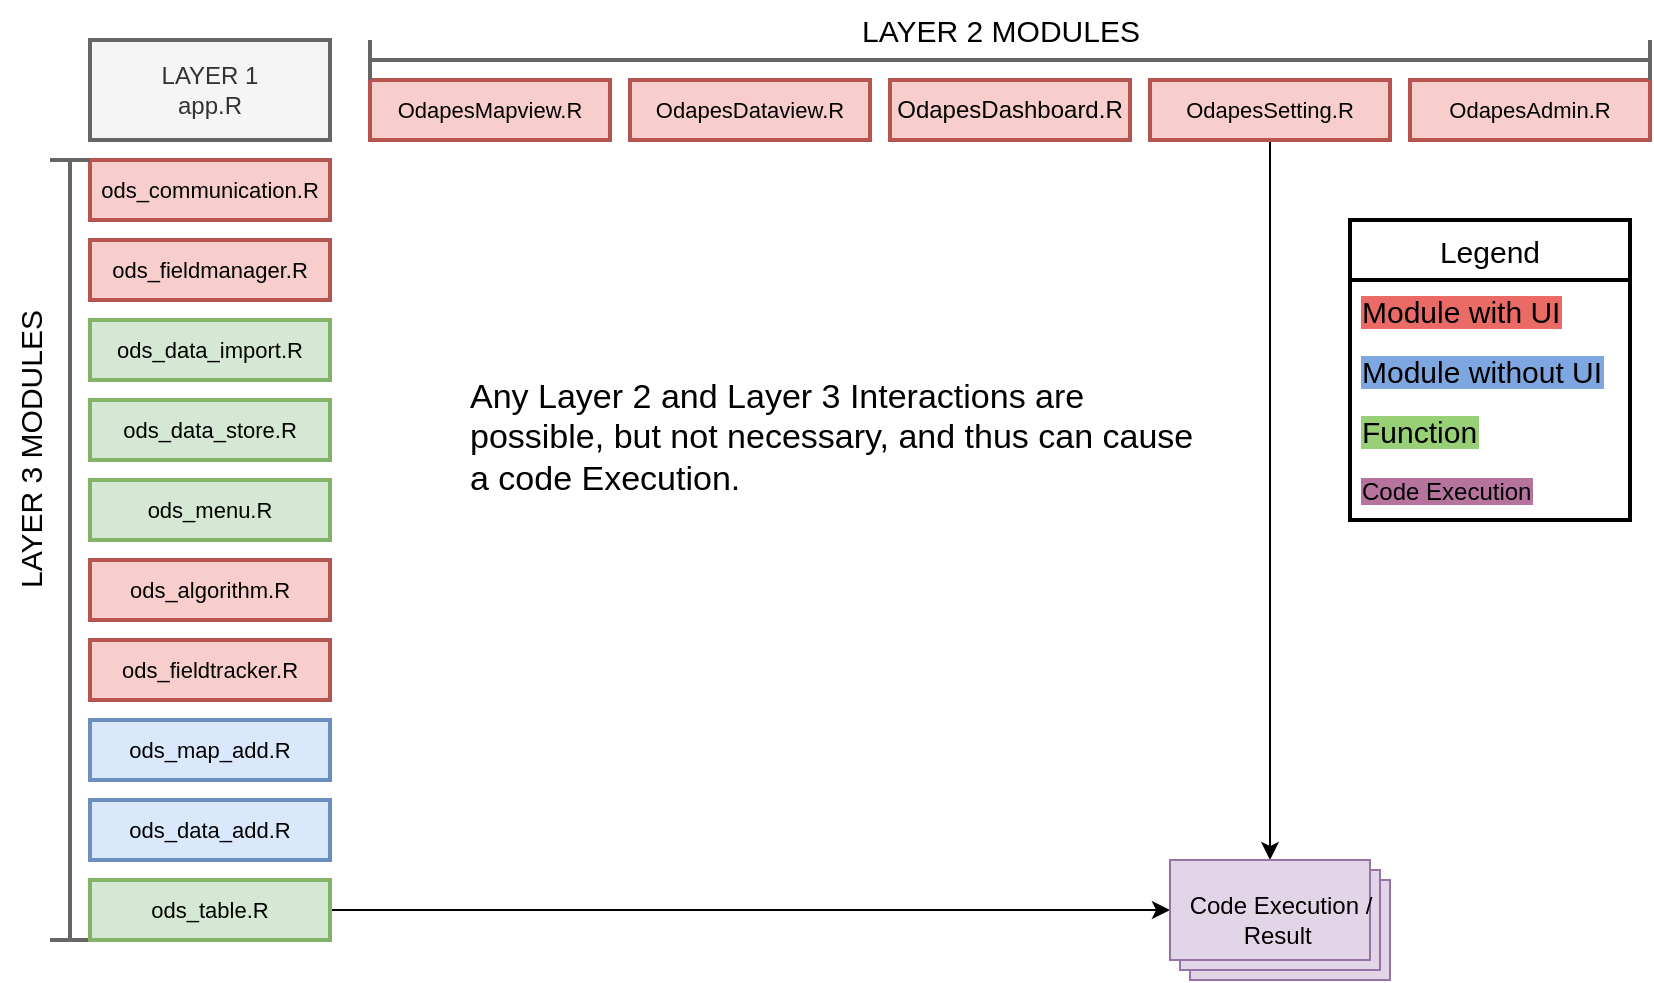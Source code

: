 <mxfile version="20.0.4" type="github">
  <diagram id="ASuHDubMnPTNVnrpVtsa" name="Page-1">
    <mxGraphModel dx="1048" dy="685" grid="1" gridSize="10" guides="1" tooltips="1" connect="1" arrows="1" fold="1" page="1" pageScale="1" pageWidth="850" pageHeight="1100" math="0" shadow="0">
      <root>
        <mxCell id="0" />
        <mxCell id="1" parent="0" />
        <mxCell id="IEuggtC6xTEkA-nXw29r-2" value="LAYER 1&lt;br&gt;app.R" style="text;html=1;strokeColor=#666666;fillColor=#f5f5f5;align=center;verticalAlign=middle;whiteSpace=wrap;rounded=0;strokeWidth=2;fontColor=#333333;" parent="1" vertex="1">
          <mxGeometry x="120" y="300" width="120" height="50" as="geometry" />
        </mxCell>
        <mxCell id="IEuggtC6xTEkA-nXw29r-3" value="&lt;font style=&quot;font-size: 11px;&quot;&gt;OdapesDataview.R&lt;/font&gt;" style="text;html=1;strokeColor=#b85450;fillColor=#f8cecc;align=center;verticalAlign=middle;whiteSpace=wrap;rounded=0;strokeWidth=2;" parent="1" vertex="1">
          <mxGeometry x="390" y="320" width="120" height="30" as="geometry" />
        </mxCell>
        <mxCell id="IEuggtC6xTEkA-nXw29r-4" value="&lt;font style=&quot;font-size: 11px;&quot;&gt;OdapesMapview.R&lt;/font&gt;" style="text;html=1;strokeColor=#b85450;fillColor=#f8cecc;align=center;verticalAlign=middle;whiteSpace=wrap;rounded=0;strokeWidth=2;" parent="1" vertex="1">
          <mxGeometry x="260" y="320" width="120" height="30" as="geometry" />
        </mxCell>
        <mxCell id="OStCv-T3fSrgFUD9MiEc-7" style="edgeStyle=orthogonalEdgeStyle;rounded=0;orthogonalLoop=1;jettySize=auto;html=1;exitX=0.5;exitY=1;exitDx=0;exitDy=0;entryX=0;entryY=0;entryDx=50;entryDy=0;entryPerimeter=0;" edge="1" parent="1" source="IEuggtC6xTEkA-nXw29r-5" target="OStCv-T3fSrgFUD9MiEc-3">
          <mxGeometry relative="1" as="geometry" />
        </mxCell>
        <mxCell id="IEuggtC6xTEkA-nXw29r-5" value="&lt;font style=&quot;font-size: 11px;&quot;&gt;OdapesSetting.R&lt;/font&gt;" style="text;html=1;strokeColor=#b85450;fillColor=#f8cecc;align=center;verticalAlign=middle;whiteSpace=wrap;rounded=0;strokeWidth=2;" parent="1" vertex="1">
          <mxGeometry x="650" y="320" width="120" height="30" as="geometry" />
        </mxCell>
        <mxCell id="IEuggtC6xTEkA-nXw29r-6" value="OdapesDashboard.R" style="text;html=1;strokeColor=#b85450;fillColor=#f8cecc;align=center;verticalAlign=middle;whiteSpace=wrap;rounded=0;strokeWidth=2;" parent="1" vertex="1">
          <mxGeometry x="520" y="320" width="120" height="30" as="geometry" />
        </mxCell>
        <mxCell id="IEuggtC6xTEkA-nXw29r-7" value="&lt;font style=&quot;font-size: 11px;&quot;&gt;OdapesAdmin.R&lt;/font&gt;" style="text;html=1;strokeColor=#b85450;fillColor=#f8cecc;align=center;verticalAlign=middle;whiteSpace=wrap;rounded=0;strokeWidth=2;" parent="1" vertex="1">
          <mxGeometry x="780" y="320" width="120" height="30" as="geometry" />
        </mxCell>
        <mxCell id="IEuggtC6xTEkA-nXw29r-9" value="&lt;font style=&quot;font-size: 11px;&quot;&gt;ods_fieldmanager.R&lt;/font&gt;" style="text;html=1;strokeColor=#b85450;fillColor=#f8cecc;align=center;verticalAlign=middle;whiteSpace=wrap;rounded=0;strokeWidth=2;" parent="1" vertex="1">
          <mxGeometry x="120" y="400" width="120" height="30" as="geometry" />
        </mxCell>
        <mxCell id="IEuggtC6xTEkA-nXw29r-10" value="&lt;font style=&quot;font-size: 11px;&quot;&gt;ods_communication.R&lt;/font&gt;" style="text;html=1;strokeColor=#b85450;fillColor=#f8cecc;align=center;verticalAlign=middle;whiteSpace=wrap;rounded=0;strokeWidth=2;" parent="1" vertex="1">
          <mxGeometry x="120" y="360" width="120" height="30" as="geometry" />
        </mxCell>
        <mxCell id="IEuggtC6xTEkA-nXw29r-11" value="&lt;font style=&quot;font-size: 11px;&quot;&gt;ods_data_import.R&lt;/font&gt;" style="text;html=1;strokeColor=#82b366;fillColor=#d5e8d4;align=center;verticalAlign=middle;whiteSpace=wrap;rounded=0;strokeWidth=2;" parent="1" vertex="1">
          <mxGeometry x="120" y="440" width="120" height="30" as="geometry" />
        </mxCell>
        <mxCell id="IEuggtC6xTEkA-nXw29r-12" value="&lt;font style=&quot;font-size: 11px;&quot;&gt;ods_data_store.R&lt;/font&gt;" style="text;html=1;strokeColor=#82b366;fillColor=#d5e8d4;align=center;verticalAlign=middle;whiteSpace=wrap;rounded=0;strokeWidth=2;" parent="1" vertex="1">
          <mxGeometry x="120" y="480" width="120" height="30" as="geometry" />
        </mxCell>
        <mxCell id="IEuggtC6xTEkA-nXw29r-13" value="&lt;font style=&quot;font-size: 11px;&quot;&gt;ods_menu.R&lt;/font&gt;" style="text;html=1;strokeColor=#82b366;fillColor=#d5e8d4;align=center;verticalAlign=middle;whiteSpace=wrap;rounded=0;strokeWidth=2;" parent="1" vertex="1">
          <mxGeometry x="120" y="520" width="120" height="30" as="geometry" />
        </mxCell>
        <mxCell id="IEuggtC6xTEkA-nXw29r-14" value="&lt;font style=&quot;font-size: 11px;&quot;&gt;ods_algorithm.R&lt;/font&gt;" style="text;html=1;strokeColor=#b85450;fillColor=#f8cecc;align=center;verticalAlign=middle;whiteSpace=wrap;rounded=0;strokeWidth=2;" parent="1" vertex="1">
          <mxGeometry x="120" y="560" width="120" height="30" as="geometry" />
        </mxCell>
        <mxCell id="IEuggtC6xTEkA-nXw29r-15" value="&lt;font style=&quot;font-size: 11px;&quot;&gt;ods_fieldtracker.R&lt;/font&gt;" style="text;html=1;strokeColor=#b85450;fillColor=#f8cecc;align=center;verticalAlign=middle;whiteSpace=wrap;rounded=0;strokeWidth=2;" parent="1" vertex="1">
          <mxGeometry x="120" y="600" width="120" height="30" as="geometry" />
        </mxCell>
        <mxCell id="IEuggtC6xTEkA-nXw29r-16" value="&lt;font style=&quot;font-size: 11px;&quot;&gt;ods_map_add.R&lt;/font&gt;" style="text;html=1;strokeColor=#6c8ebf;fillColor=#dae8fc;align=center;verticalAlign=middle;whiteSpace=wrap;rounded=0;strokeWidth=2;" parent="1" vertex="1">
          <mxGeometry x="120" y="640" width="120" height="30" as="geometry" />
        </mxCell>
        <mxCell id="IEuggtC6xTEkA-nXw29r-17" value="&lt;font style=&quot;font-size: 11px;&quot;&gt;ods_data_add.R&lt;/font&gt;" style="text;html=1;strokeColor=#6c8ebf;fillColor=#dae8fc;align=center;verticalAlign=middle;whiteSpace=wrap;rounded=0;strokeWidth=2;" parent="1" vertex="1">
          <mxGeometry x="120" y="680" width="120" height="30" as="geometry" />
        </mxCell>
        <mxCell id="2T3_qidgmJ5246MT4E5Y-2" value="" style="shape=crossbar;whiteSpace=wrap;html=1;rounded=1;fontSize=11;strokeWidth=2;fillColor=#f5f5f5;strokeColor=#666666;fontColor=#333333;" parent="1" vertex="1">
          <mxGeometry x="260" y="300" width="640" height="20" as="geometry" />
        </mxCell>
        <mxCell id="2T3_qidgmJ5246MT4E5Y-3" value="LAYER 2 MODULES" style="text;html=1;align=center;verticalAlign=middle;resizable=0;points=[];autosize=1;strokeColor=none;fillColor=none;fontSize=15;fontColor=#000000;" parent="1" vertex="1">
          <mxGeometry x="495" y="280" width="160" height="30" as="geometry" />
        </mxCell>
        <mxCell id="2T3_qidgmJ5246MT4E5Y-6" value="" style="shape=crossbar;whiteSpace=wrap;html=1;rounded=1;direction=south;fontSize=15;strokeWidth=2;fillColor=#f5f5f5;strokeColor=#666666;fontColor=#333333;" parent="1" vertex="1">
          <mxGeometry x="100" y="360" width="20" height="390" as="geometry" />
        </mxCell>
        <mxCell id="2T3_qidgmJ5246MT4E5Y-8" value="LAYER 3 MODULES" style="text;html=1;align=center;verticalAlign=middle;resizable=0;points=[];autosize=1;strokeColor=none;fillColor=none;fontSize=15;fontColor=#000000;rotation=-90;" parent="1" vertex="1">
          <mxGeometry x="10" y="490" width="160" height="30" as="geometry" />
        </mxCell>
        <mxCell id="2T3_qidgmJ5246MT4E5Y-18" value="Legend" style="swimlane;fontStyle=0;childLayout=stackLayout;horizontal=1;startSize=30;horizontalStack=0;resizeParent=1;resizeParentMax=0;resizeLast=0;collapsible=1;marginBottom=0;fontSize=15;fontColor=#000000;strokeWidth=2;" parent="1" vertex="1">
          <mxGeometry x="750" y="390" width="140" height="150" as="geometry">
            <mxRectangle x="750" y="390" width="90" height="30" as="alternateBounds" />
          </mxGeometry>
        </mxCell>
        <mxCell id="2T3_qidgmJ5246MT4E5Y-19" value="Module with UI" style="text;strokeColor=none;fillColor=none;align=left;verticalAlign=middle;spacingLeft=4;spacingRight=4;overflow=hidden;points=[[0,0.5],[1,0.5]];portConstraint=eastwest;rotatable=0;fontSize=15;fontColor=#000000;labelBackgroundColor=#EA6B66;" parent="2T3_qidgmJ5246MT4E5Y-18" vertex="1">
          <mxGeometry y="30" width="140" height="30" as="geometry" />
        </mxCell>
        <mxCell id="2T3_qidgmJ5246MT4E5Y-20" value="Module without UI" style="text;strokeColor=none;fillColor=none;align=left;verticalAlign=middle;spacingLeft=4;spacingRight=4;overflow=hidden;points=[[0,0.5],[1,0.5]];portConstraint=eastwest;rotatable=0;fontSize=15;fontColor=#000000;labelBackgroundColor=#7EA6E0;" parent="2T3_qidgmJ5246MT4E5Y-18" vertex="1">
          <mxGeometry y="60" width="140" height="30" as="geometry" />
        </mxCell>
        <mxCell id="2T3_qidgmJ5246MT4E5Y-21" value="Function" style="text;strokeColor=none;fillColor=none;align=left;verticalAlign=middle;spacingLeft=4;spacingRight=4;overflow=hidden;points=[[0,0.5],[1,0.5]];portConstraint=eastwest;rotatable=0;fontSize=15;fontColor=#000000;labelBackgroundColor=#97D077;" parent="2T3_qidgmJ5246MT4E5Y-18" vertex="1">
          <mxGeometry y="90" width="140" height="30" as="geometry" />
        </mxCell>
        <mxCell id="OStCv-T3fSrgFUD9MiEc-12" value="Code Execution" style="text;strokeColor=none;fillColor=none;align=left;verticalAlign=middle;spacingLeft=4;spacingRight=4;overflow=hidden;points=[[0,0.5],[1,0.5]];portConstraint=eastwest;rotatable=0;labelBackgroundColor=#B5739D;" vertex="1" parent="2T3_qidgmJ5246MT4E5Y-18">
          <mxGeometry y="120" width="140" height="30" as="geometry" />
        </mxCell>
        <mxCell id="2T3_qidgmJ5246MT4E5Y-22" value="&lt;h1 style=&quot;font-size: 17px;&quot;&gt;&lt;br style=&quot;font-size: 17px;&quot;&gt;&lt;/h1&gt;&lt;p style=&quot;font-size: 17px;&quot;&gt;Any Layer 2 and Layer 3 Interactions are possible, but not necessary, and thus can cause a code Execution.&lt;/p&gt;" style="text;html=1;strokeColor=none;fillColor=none;spacing=5;spacingTop=-20;whiteSpace=wrap;overflow=hidden;rounded=0;labelBackgroundColor=none;fontSize=17;fontColor=#000000;" parent="1" vertex="1">
          <mxGeometry x="305" y="430" width="375" height="120" as="geometry" />
        </mxCell>
        <mxCell id="OStCv-T3fSrgFUD9MiEc-6" style="edgeStyle=orthogonalEdgeStyle;rounded=0;orthogonalLoop=1;jettySize=auto;html=1;exitX=1;exitY=0.5;exitDx=0;exitDy=0;entryX=0;entryY=0;entryDx=0;entryDy=25;entryPerimeter=0;" edge="1" parent="1" source="OStCv-T3fSrgFUD9MiEc-1" target="OStCv-T3fSrgFUD9MiEc-3">
          <mxGeometry relative="1" as="geometry" />
        </mxCell>
        <mxCell id="OStCv-T3fSrgFUD9MiEc-1" value="&lt;font style=&quot;font-size: 11px;&quot;&gt;ods_table.R&lt;/font&gt;" style="text;html=1;strokeColor=#82b366;fillColor=#d5e8d4;align=center;verticalAlign=middle;whiteSpace=wrap;rounded=0;strokeWidth=2;" vertex="1" parent="1">
          <mxGeometry x="120" y="720" width="120" height="30" as="geometry" />
        </mxCell>
        <mxCell id="OStCv-T3fSrgFUD9MiEc-3" value="Code Execution / &lt;br&gt;Result&amp;nbsp;" style="verticalLabelPosition=middle;verticalAlign=middle;html=1;shape=mxgraph.basic.layered_rect;dx=10;outlineConnect=0;fillColor=#e1d5e7;strokeColor=#9673a6;labelPosition=center;align=center;" vertex="1" parent="1">
          <mxGeometry x="660" y="710" width="110" height="60" as="geometry" />
        </mxCell>
      </root>
    </mxGraphModel>
  </diagram>
</mxfile>
